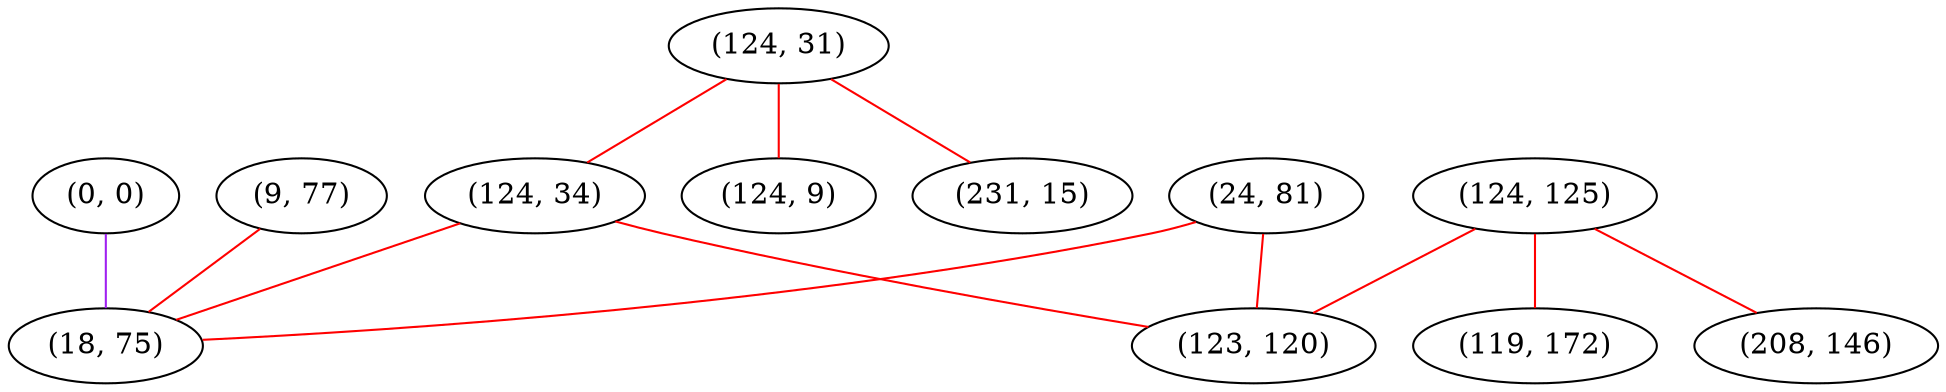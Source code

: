 graph "" {
"(124, 125)";
"(9, 77)";
"(124, 31)";
"(0, 0)";
"(231, 15)";
"(124, 34)";
"(24, 81)";
"(124, 9)";
"(123, 120)";
"(119, 172)";
"(18, 75)";
"(208, 146)";
"(124, 125)" -- "(123, 120)"  [color=red, key=0, weight=1];
"(124, 125)" -- "(119, 172)"  [color=red, key=0, weight=1];
"(124, 125)" -- "(208, 146)"  [color=red, key=0, weight=1];
"(9, 77)" -- "(18, 75)"  [color=red, key=0, weight=1];
"(124, 31)" -- "(124, 34)"  [color=red, key=0, weight=1];
"(124, 31)" -- "(124, 9)"  [color=red, key=0, weight=1];
"(124, 31)" -- "(231, 15)"  [color=red, key=0, weight=1];
"(0, 0)" -- "(18, 75)"  [color=purple, key=0, weight=4];
"(124, 34)" -- "(123, 120)"  [color=red, key=0, weight=1];
"(124, 34)" -- "(18, 75)"  [color=red, key=0, weight=1];
"(24, 81)" -- "(123, 120)"  [color=red, key=0, weight=1];
"(24, 81)" -- "(18, 75)"  [color=red, key=0, weight=1];
}
